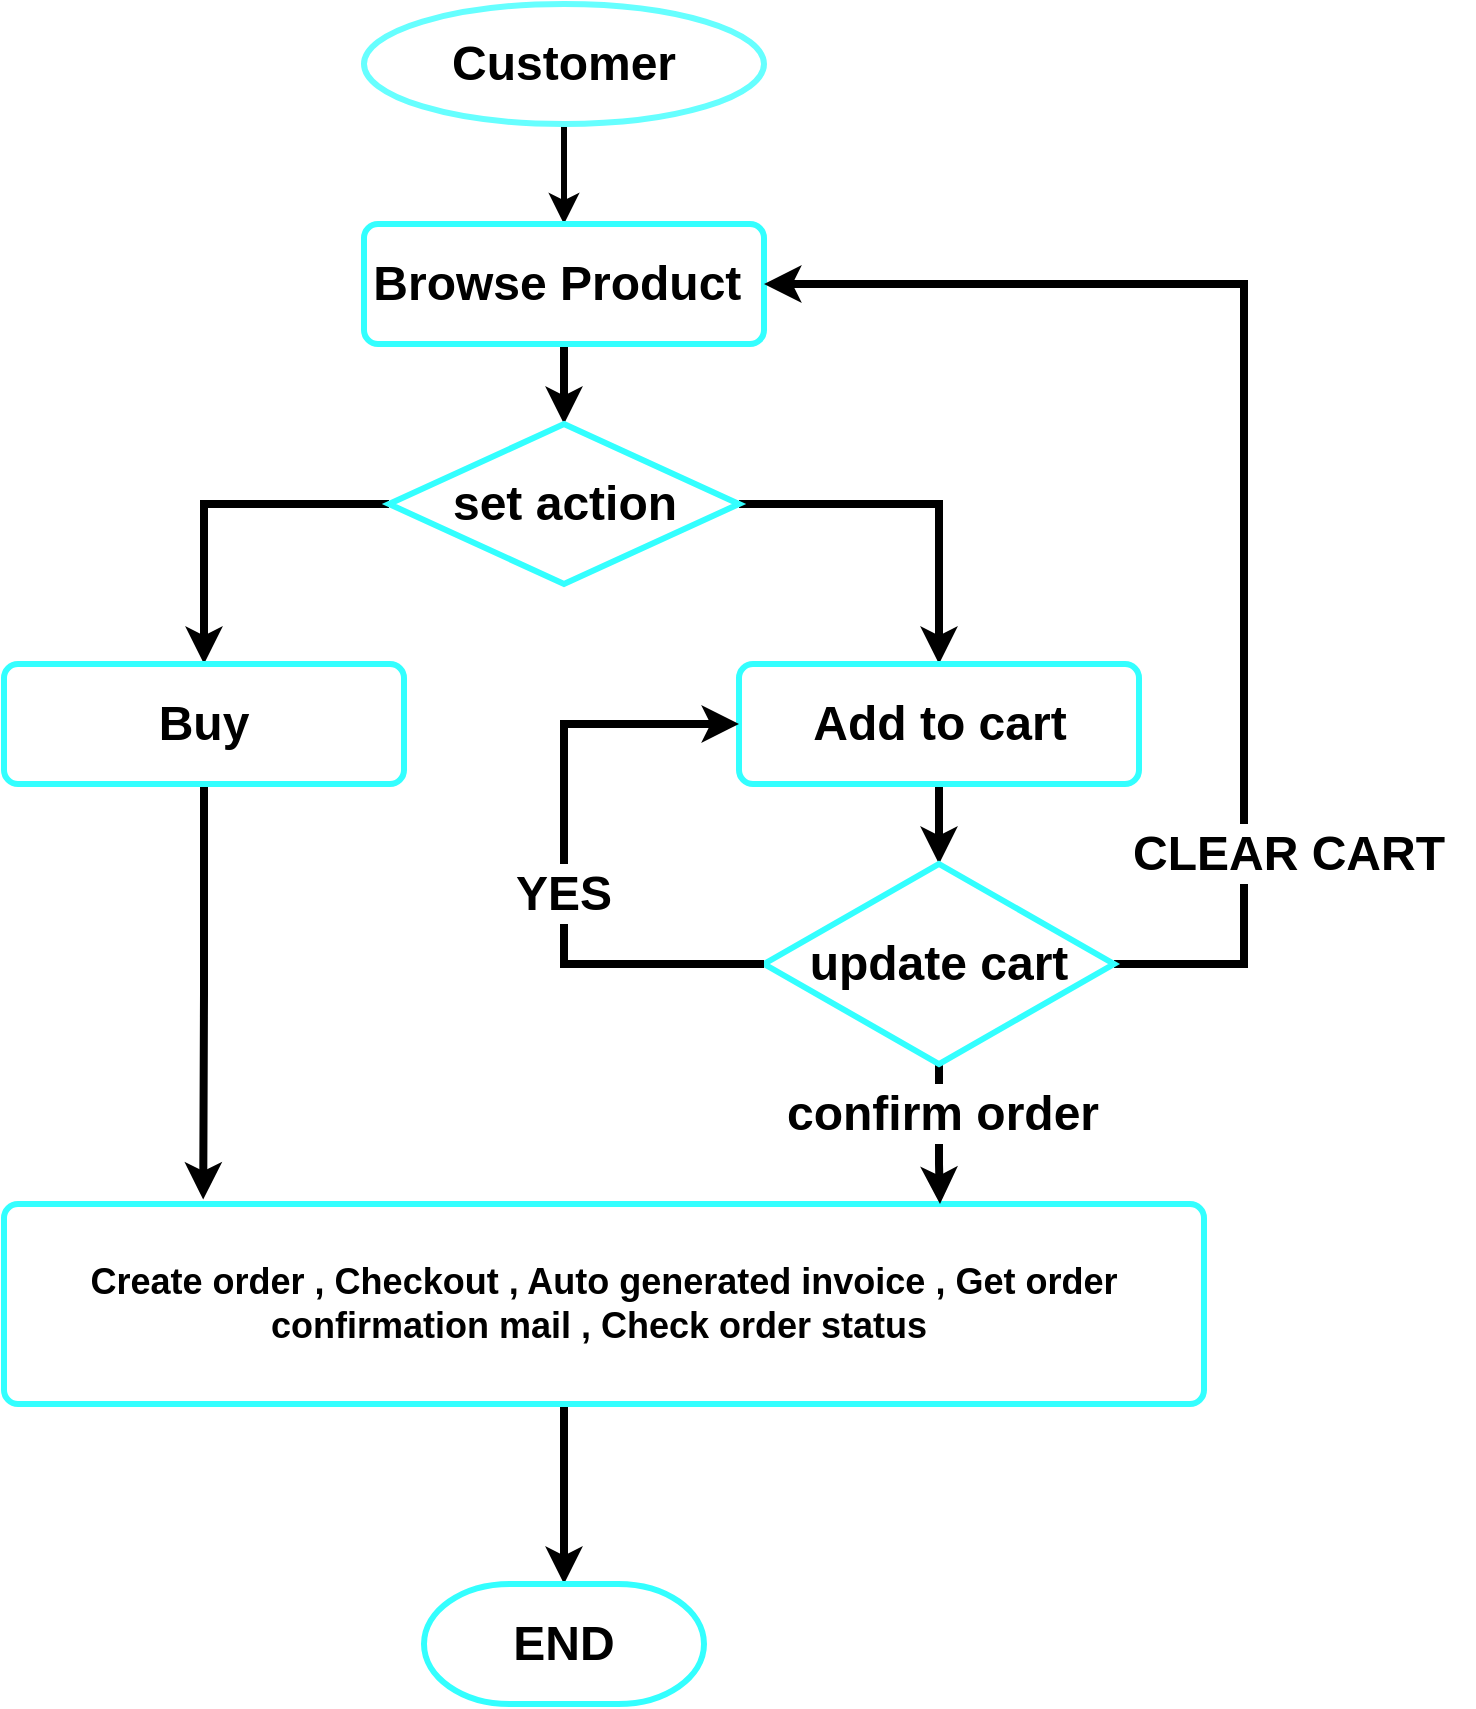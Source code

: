 <mxfile version="21.6.6" type="github">
  <diagram name="Page-1" id="Vr-Ay_9J2vr7S0z5fENa">
    <mxGraphModel dx="1050" dy="573" grid="1" gridSize="10" guides="1" tooltips="1" connect="1" arrows="1" fold="1" page="1" pageScale="1" pageWidth="850" pageHeight="1400" math="0" shadow="0">
      <root>
        <mxCell id="0" />
        <mxCell id="1" parent="0" />
        <mxCell id="WWopHkoAth9X6F_zSNTi-8" value="" style="edgeStyle=orthogonalEdgeStyle;rounded=0;orthogonalLoop=1;jettySize=auto;html=1;fontSize=12;fillColor=default;strokeWidth=3;" parent="1" source="WWopHkoAth9X6F_zSNTi-1" target="WWopHkoAth9X6F_zSNTi-2" edge="1">
          <mxGeometry relative="1" as="geometry" />
        </mxCell>
        <mxCell id="WWopHkoAth9X6F_zSNTi-1" value="&lt;h1&gt;&lt;font style=&quot;font-size: 24px;&quot;&gt;Customer&lt;/font&gt;&lt;/h1&gt;" style="strokeWidth=3;html=1;shape=mxgraph.flowchart.start_1;whiteSpace=wrap;strokeColor=#66FFFF;" parent="1" vertex="1">
          <mxGeometry x="360" y="20" width="200" height="60" as="geometry" />
        </mxCell>
        <mxCell id="MsDVc2Uzt0mdWIG-TVgO-1" value="" style="edgeStyle=orthogonalEdgeStyle;rounded=0;orthogonalLoop=1;jettySize=auto;html=1;strokeWidth=4;" edge="1" parent="1" source="WWopHkoAth9X6F_zSNTi-2" target="WWopHkoAth9X6F_zSNTi-4">
          <mxGeometry relative="1" as="geometry" />
        </mxCell>
        <mxCell id="WWopHkoAth9X6F_zSNTi-2" value="&lt;font style=&quot;font-size: 24px;&quot;&gt;&lt;b&gt;Browse Product&amp;nbsp;&lt;/b&gt;&lt;/font&gt;" style="rounded=1;whiteSpace=wrap;html=1;absoluteArcSize=1;arcSize=14;strokeWidth=3;strokeColor=#33FFFF;" parent="1" vertex="1">
          <mxGeometry x="360" y="130" width="200" height="60" as="geometry" />
        </mxCell>
        <mxCell id="hX6ajr4mLibBN4r1ZodI-15" style="edgeStyle=orthogonalEdgeStyle;rounded=0;orthogonalLoop=1;jettySize=auto;html=1;entryX=0.5;entryY=0;entryDx=0;entryDy=0;strokeWidth=4;" parent="1" source="WWopHkoAth9X6F_zSNTi-4" target="hX6ajr4mLibBN4r1ZodI-2" edge="1">
          <mxGeometry relative="1" as="geometry">
            <Array as="points">
              <mxPoint x="280" y="270" />
            </Array>
          </mxGeometry>
        </mxCell>
        <mxCell id="MsDVc2Uzt0mdWIG-TVgO-3" style="edgeStyle=orthogonalEdgeStyle;rounded=0;orthogonalLoop=1;jettySize=auto;html=1;entryX=0.5;entryY=0;entryDx=0;entryDy=0;strokeWidth=4;" edge="1" parent="1" source="WWopHkoAth9X6F_zSNTi-4" target="hX6ajr4mLibBN4r1ZodI-1">
          <mxGeometry relative="1" as="geometry">
            <Array as="points">
              <mxPoint x="648" y="270" />
            </Array>
          </mxGeometry>
        </mxCell>
        <mxCell id="WWopHkoAth9X6F_zSNTi-4" value="&lt;h1&gt;set action&lt;/h1&gt;" style="strokeWidth=3;html=1;shape=mxgraph.flowchart.decision;whiteSpace=wrap;strokeColor=#33FFFF;rounded=1;arcSize=14;" parent="1" vertex="1">
          <mxGeometry x="372.5" y="230" width="175" height="80" as="geometry" />
        </mxCell>
        <mxCell id="hX6ajr4mLibBN4r1ZodI-16" style="edgeStyle=orthogonalEdgeStyle;rounded=0;orthogonalLoop=1;jettySize=auto;html=1;entryX=0.5;entryY=0;entryDx=0;entryDy=0;entryPerimeter=0;strokeWidth=4;" parent="1" source="WWopHkoAth9X6F_zSNTi-6" target="WWopHkoAth9X6F_zSNTi-7" edge="1">
          <mxGeometry relative="1" as="geometry">
            <Array as="points">
              <mxPoint x="460" y="740" />
              <mxPoint x="460" y="740" />
            </Array>
          </mxGeometry>
        </mxCell>
        <mxCell id="WWopHkoAth9X6F_zSNTi-6" value="&lt;h2&gt;Create order , Checkout , Auto generated invoice , Get order confirmation mail , Check order status&amp;nbsp;&lt;/h2&gt;" style="rounded=1;whiteSpace=wrap;html=1;absoluteArcSize=1;arcSize=14;strokeWidth=3;strokeColor=#33FFFF;" parent="1" vertex="1">
          <mxGeometry x="180" y="620" width="600" height="100" as="geometry" />
        </mxCell>
        <mxCell id="WWopHkoAth9X6F_zSNTi-7" value="&lt;h1&gt;END&lt;/h1&gt;" style="strokeWidth=3;html=1;shape=mxgraph.flowchart.terminator;whiteSpace=wrap;strokeColor=#33FFFF;rounded=1;arcSize=14;" parent="1" vertex="1">
          <mxGeometry x="390" y="810" width="140" height="60" as="geometry" />
        </mxCell>
        <mxCell id="MsDVc2Uzt0mdWIG-TVgO-2" value="" style="edgeStyle=orthogonalEdgeStyle;rounded=0;orthogonalLoop=1;jettySize=auto;html=1;strokeWidth=4;" edge="1" parent="1" source="hX6ajr4mLibBN4r1ZodI-1" target="hX6ajr4mLibBN4r1ZodI-3">
          <mxGeometry relative="1" as="geometry" />
        </mxCell>
        <mxCell id="hX6ajr4mLibBN4r1ZodI-1" value="&lt;font style=&quot;font-size: 24px;&quot;&gt;&lt;b&gt;Add to cart&lt;/b&gt;&lt;/font&gt;" style="rounded=1;whiteSpace=wrap;html=1;absoluteArcSize=1;arcSize=14;strokeWidth=3;strokeColor=#33FFFF;" parent="1" vertex="1">
          <mxGeometry x="547.5" y="350" width="200" height="60" as="geometry" />
        </mxCell>
        <mxCell id="hX6ajr4mLibBN4r1ZodI-13" style="edgeStyle=orthogonalEdgeStyle;rounded=0;orthogonalLoop=1;jettySize=auto;html=1;entryX=0.166;entryY=-0.022;entryDx=0;entryDy=0;entryPerimeter=0;strokeWidth=4;" parent="1" source="hX6ajr4mLibBN4r1ZodI-2" target="WWopHkoAth9X6F_zSNTi-6" edge="1">
          <mxGeometry relative="1" as="geometry" />
        </mxCell>
        <mxCell id="hX6ajr4mLibBN4r1ZodI-2" value="&lt;font style=&quot;font-size: 24px;&quot;&gt;&lt;b&gt;Buy&lt;/b&gt;&lt;/font&gt;" style="rounded=1;whiteSpace=wrap;html=1;absoluteArcSize=1;arcSize=14;strokeWidth=3;strokeColor=#33FFFF;" parent="1" vertex="1">
          <mxGeometry x="180" y="350" width="200" height="60" as="geometry" />
        </mxCell>
        <mxCell id="hX6ajr4mLibBN4r1ZodI-5" style="edgeStyle=orthogonalEdgeStyle;rounded=0;orthogonalLoop=1;jettySize=auto;html=1;entryX=1;entryY=0.5;entryDx=0;entryDy=0;strokeWidth=4;exitX=1;exitY=0.5;exitDx=0;exitDy=0;exitPerimeter=0;" parent="1" source="hX6ajr4mLibBN4r1ZodI-3" target="WWopHkoAth9X6F_zSNTi-2" edge="1">
          <mxGeometry relative="1" as="geometry">
            <Array as="points">
              <mxPoint x="800" y="500" />
              <mxPoint x="800" y="160" />
            </Array>
          </mxGeometry>
        </mxCell>
        <mxCell id="hX6ajr4mLibBN4r1ZodI-7" style="edgeStyle=orthogonalEdgeStyle;rounded=0;orthogonalLoop=1;jettySize=auto;html=1;entryX=0;entryY=0.5;entryDx=0;entryDy=0;strokeWidth=4;" parent="1" source="hX6ajr4mLibBN4r1ZodI-10" target="hX6ajr4mLibBN4r1ZodI-1" edge="1">
          <mxGeometry relative="1" as="geometry">
            <Array as="points">
              <mxPoint x="460" y="380" />
            </Array>
          </mxGeometry>
        </mxCell>
        <mxCell id="hX6ajr4mLibBN4r1ZodI-8" value="" style="edgeStyle=orthogonalEdgeStyle;rounded=0;orthogonalLoop=1;jettySize=auto;html=1;strokeWidth=4;" parent="1" source="hX6ajr4mLibBN4r1ZodI-3" target="WWopHkoAth9X6F_zSNTi-6" edge="1">
          <mxGeometry relative="1" as="geometry">
            <Array as="points">
              <mxPoint x="648" y="600" />
              <mxPoint x="648" y="600" />
            </Array>
          </mxGeometry>
        </mxCell>
        <mxCell id="hX6ajr4mLibBN4r1ZodI-3" value="&lt;h1&gt;update cart&lt;/h1&gt;" style="strokeWidth=3;html=1;shape=mxgraph.flowchart.decision;whiteSpace=wrap;strokeColor=#33FFFF;rounded=1;arcSize=14;" parent="1" vertex="1">
          <mxGeometry x="560" y="450" width="175" height="100" as="geometry" />
        </mxCell>
        <mxCell id="hX6ajr4mLibBN4r1ZodI-9" value="&lt;b&gt;&lt;font style=&quot;font-size: 24px;&quot;&gt;CLEAR CART&lt;/font&gt;&lt;/b&gt;" style="text;html=1;strokeColor=none;fillColor=#FFFFFF;align=center;verticalAlign=middle;whiteSpace=wrap;rounded=0;" parent="1" vertex="1">
          <mxGeometry x="730" y="430" width="185" height="30" as="geometry" />
        </mxCell>
        <mxCell id="hX6ajr4mLibBN4r1ZodI-11" value="" style="edgeStyle=orthogonalEdgeStyle;rounded=0;orthogonalLoop=1;jettySize=auto;html=1;entryX=0;entryY=0.5;entryDx=0;entryDy=0;strokeWidth=4;" parent="1" source="hX6ajr4mLibBN4r1ZodI-3" target="hX6ajr4mLibBN4r1ZodI-10" edge="1">
          <mxGeometry relative="1" as="geometry">
            <mxPoint x="560" y="500" as="sourcePoint" />
            <mxPoint x="548" y="380" as="targetPoint" />
            <Array as="points">
              <mxPoint x="460" y="500" />
            </Array>
          </mxGeometry>
        </mxCell>
        <mxCell id="hX6ajr4mLibBN4r1ZodI-10" value="&lt;span style=&quot;font-size: 24px;&quot;&gt;&lt;b&gt;YES&lt;/b&gt;&lt;/span&gt;" style="text;html=1;strokeColor=none;fillColor=#FFFFFF;align=center;verticalAlign=middle;whiteSpace=wrap;rounded=0;" parent="1" vertex="1">
          <mxGeometry x="390" y="450" width="140" height="30" as="geometry" />
        </mxCell>
        <mxCell id="hX6ajr4mLibBN4r1ZodI-12" value="&lt;b&gt;&lt;font style=&quot;font-size: 24px;&quot;&gt;confirm order&lt;/font&gt;&lt;/b&gt;" style="text;html=1;strokeColor=none;fillColor=#FFFFFF;align=center;verticalAlign=middle;whiteSpace=wrap;rounded=0;" parent="1" vertex="1">
          <mxGeometry x="562.5" y="560" width="172.5" height="30" as="geometry" />
        </mxCell>
      </root>
    </mxGraphModel>
  </diagram>
</mxfile>
